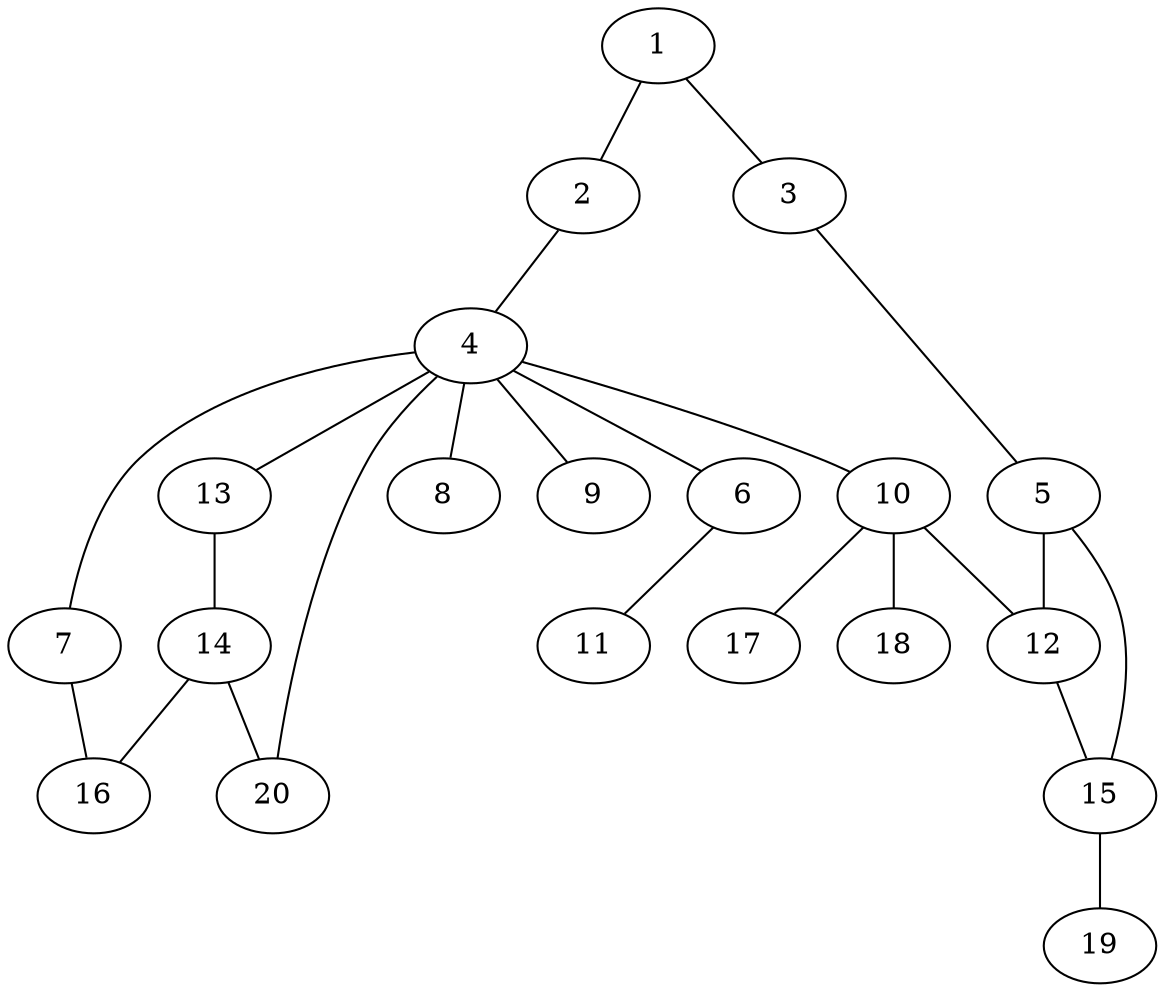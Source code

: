 graph graphname {1--2
1--3
2--4
3--5
4--6
4--7
4--8
4--9
4--10
4--13
4--20
5--12
5--15
6--11
7--16
10--12
10--17
10--18
12--15
13--14
14--16
14--20
15--19
}
